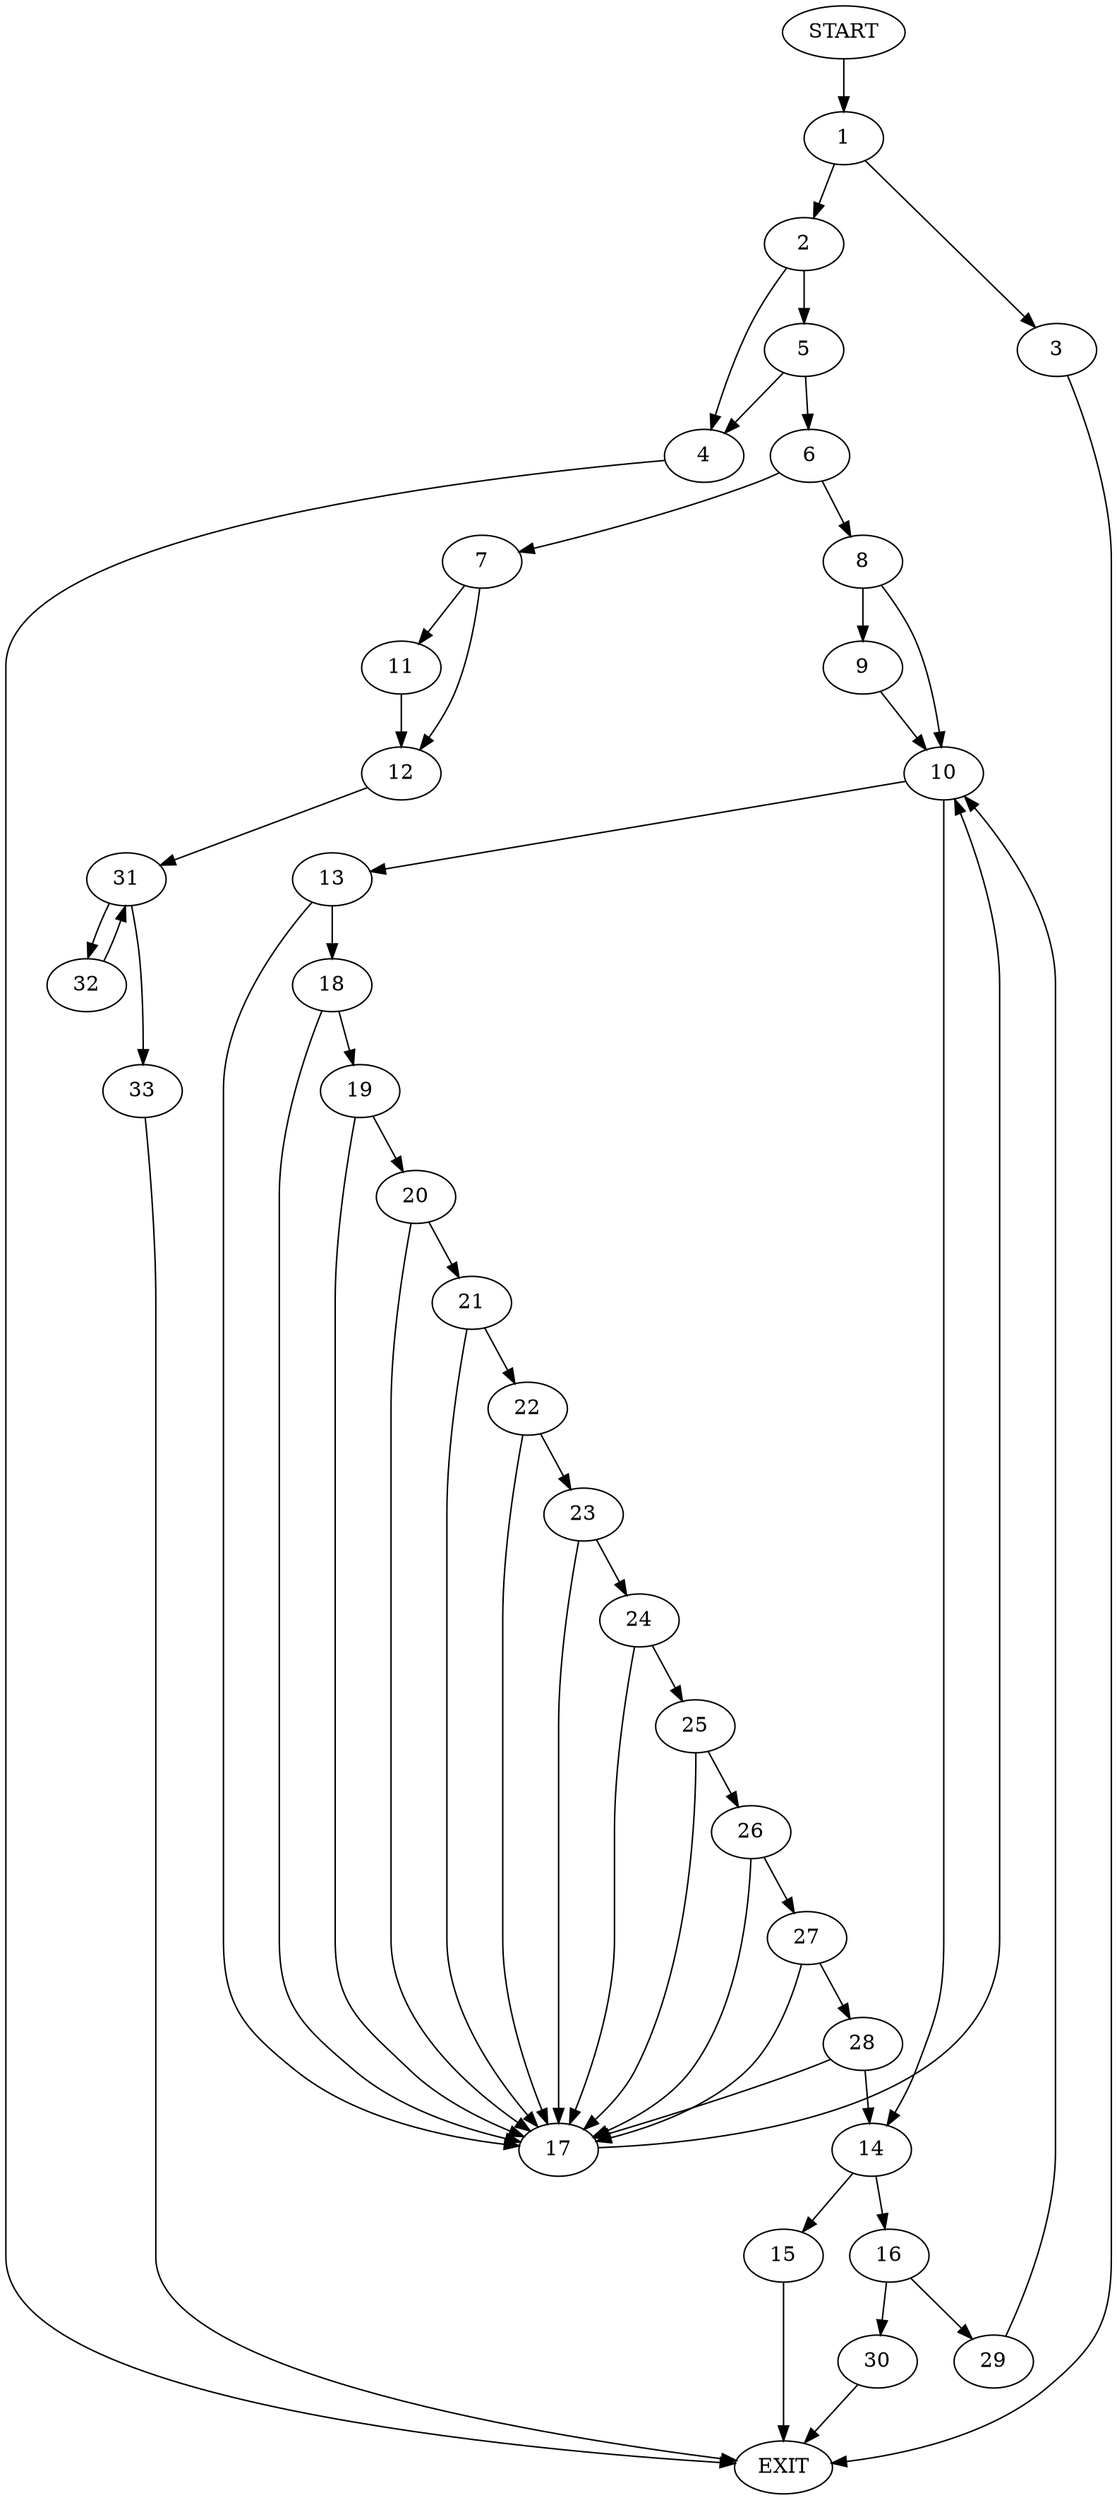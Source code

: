 digraph {
0 [label="START"]
34 [label="EXIT"]
0 -> 1
1 -> 2
1 -> 3
2 -> 4
2 -> 5
3 -> 34
4 -> 34
5 -> 6
5 -> 4
6 -> 7
6 -> 8
8 -> 9
8 -> 10
7 -> 11
7 -> 12
10 -> 13
10 -> 14
9 -> 10
14 -> 15
14 -> 16
13 -> 17
13 -> 18
18 -> 17
18 -> 19
17 -> 10
19 -> 17
19 -> 20
20 -> 21
20 -> 17
21 -> 22
21 -> 17
22 -> 17
22 -> 23
23 -> 24
23 -> 17
24 -> 25
24 -> 17
25 -> 17
25 -> 26
26 -> 27
26 -> 17
27 -> 28
27 -> 17
28 -> 17
28 -> 14
15 -> 34
16 -> 29
16 -> 30
29 -> 10
30 -> 34
12 -> 31
11 -> 12
31 -> 32
31 -> 33
33 -> 34
32 -> 31
}

